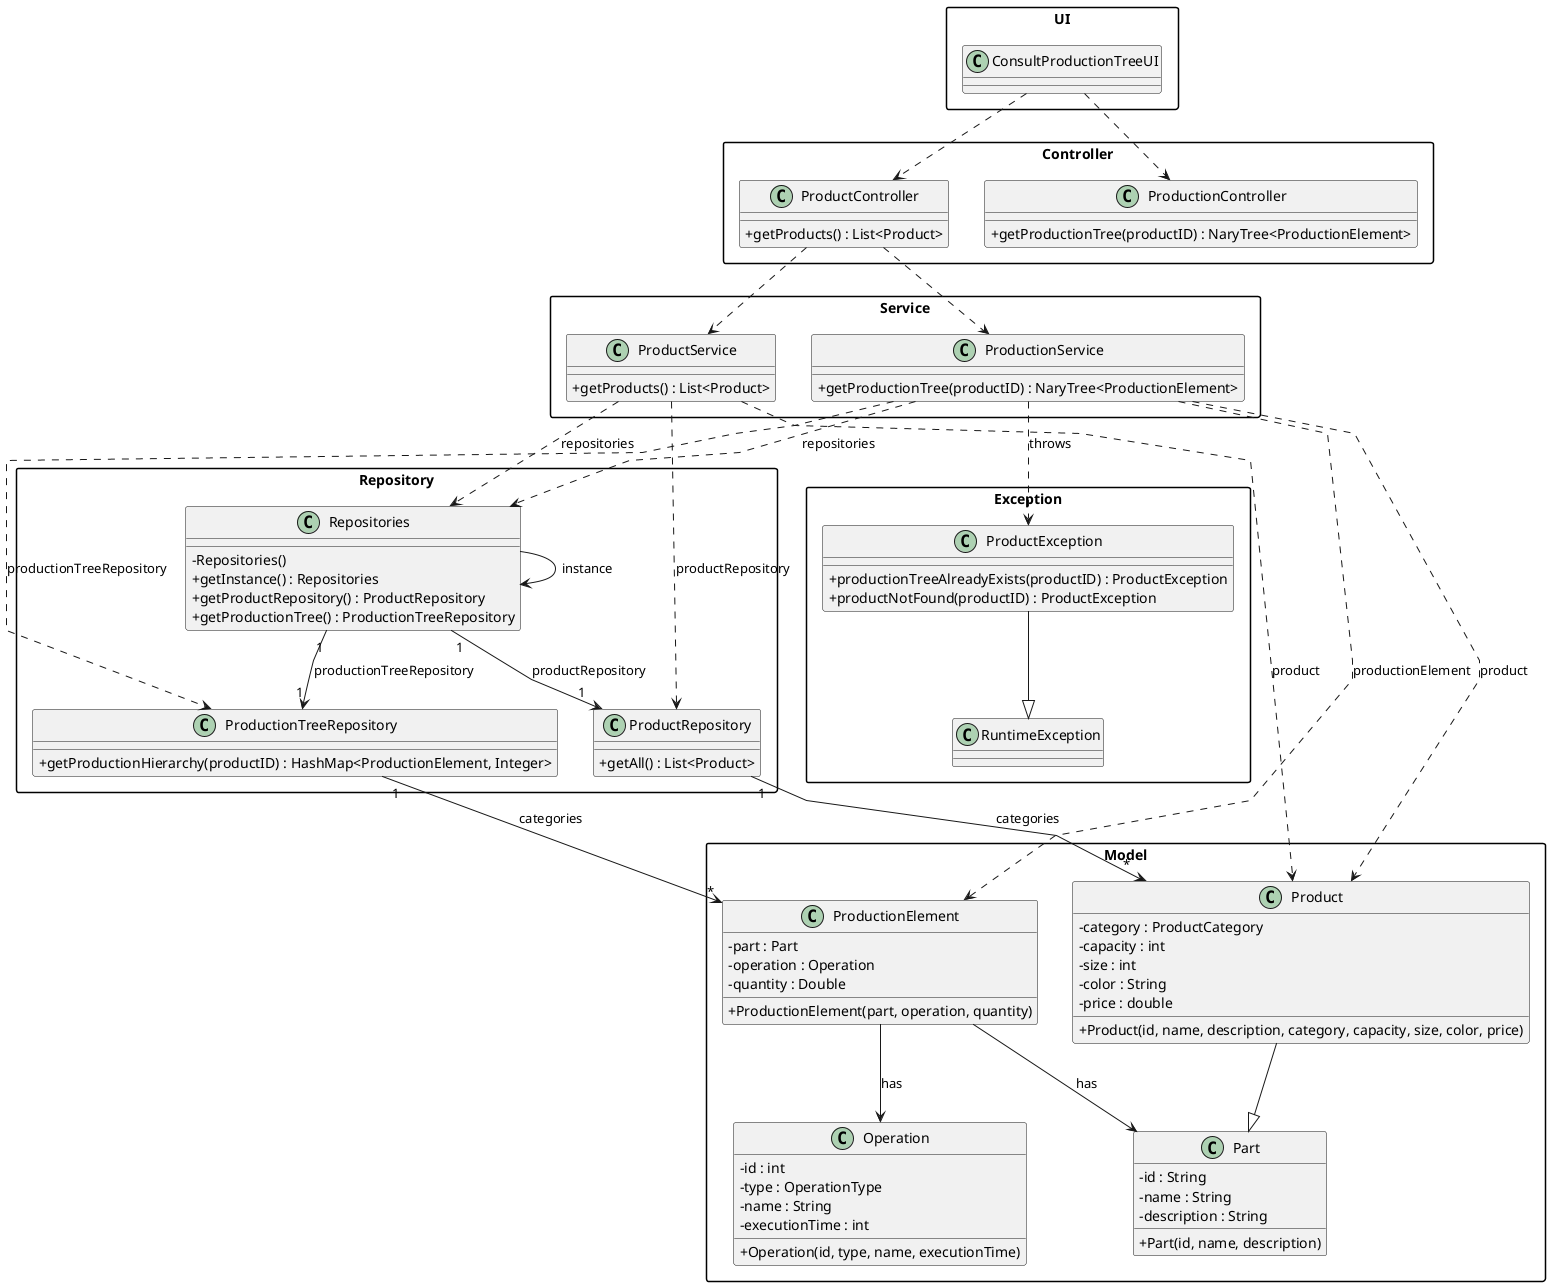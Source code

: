 @startuml
skinparam packageStyle rectangle
skinparam shadowing false
skinparam linetype polyline
skinparam classAttributeIconSize 0

package "UI" {
    class ConsultProductionTreeUI {
    }
}

package "Controller" {
    class ProductController {
        +getProducts() : List<Product>
    }

    class ProductionController {
        +getProductionTree(productID) : NaryTree<ProductionElement>
    }
}

package "Service" {
    class ProductService {
        +getProducts() : List<Product>
    }

    class ProductionService {
        +getProductionTree(productID) : NaryTree<ProductionElement>
    }
}

package "Repository" {
    class Repositories {
        -Repositories()
        +getInstance() : Repositories
        +getProductRepository() : ProductRepository
        +getProductionTree() : ProductionTreeRepository
    }

    class ProductRepository {
        +getAll() : List<Product>
    }

    class ProductionTreeRepository {
        +getProductionHierarchy(productID) : HashMap<ProductionElement, Integer>
    }
}

package "Model" {
    class Part {
        -id : String
        -name : String
        -description : String
        +Part(id, name, description)
    }

    class Product {
        -category : ProductCategory
        -capacity : int
        -size : int
        -color : String
        -price : double
        +Product(id, name, description, category, capacity, size, color, price)
    }

    class ProductionElement {
        -part : Part
        -operation : Operation
        -quantity : Double
        +ProductionElement(part, operation, quantity)
    }

    class Operation {
        -id : int
        -type : OperationType
        -name : String
        -executionTime : int
        +Operation(id, type, name, executionTime)
    }
}

package "Exception" {
    class ProductException {
        +productionTreeAlreadyExists(productID) : ProductException
        +productNotFound(productID) : ProductException
    }

    class RuntimeException
}

ConsultProductionTreeUI ..> ProductController
ConsultProductionTreeUI ..> ProductionController
ProductController ..> ProductService
ProductController ..> ProductionService
ProductService ..> Repositories : repositories
ProductService ..> ProductRepository : productRepository
ProductService ..> Product : product
ProductionService ..> Repositories : repositories
ProductionService ..> ProductionTreeRepository : productionTreeRepository
ProductionService ..> Product : product
ProductionService ..> ProductionElement : productionElement
Repositories --> Repositories : instance
Repositories "1" --> "1" ProductRepository : productRepository
Repositories "1" --> "1" ProductionTreeRepository : productionTreeRepository
ProductRepository "1" --> "*" Product : categories
ProductionTreeRepository "1" --> "*" ProductionElement : categories
Product --|> Part
ProductionElement --> Part : has
ProductionElement --> Operation : has
ProductionService ..> ProductException : throws
ProductException --|> RuntimeException

@enduml
